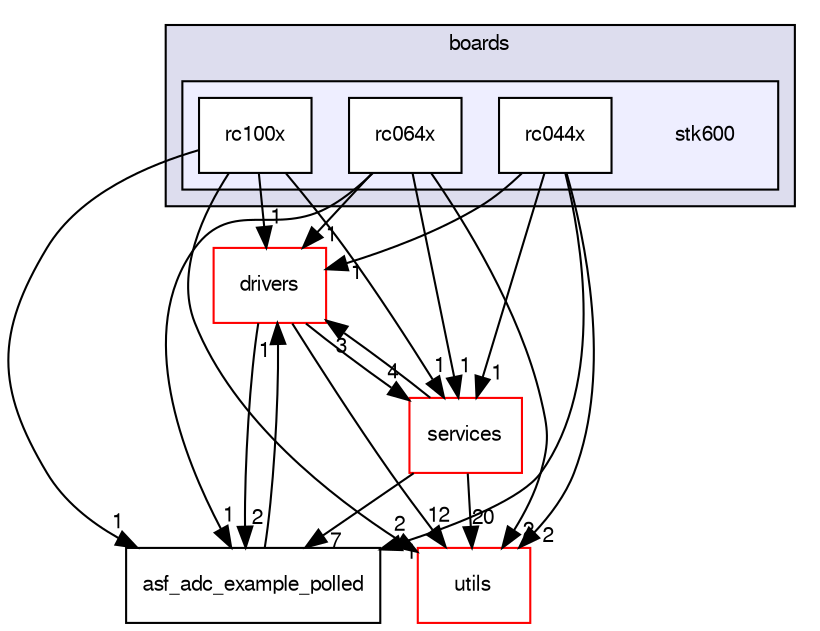 digraph G {
  compound=true
  node [ fontsize="10", fontname="FreeSans"];
  edge [ labelfontsize="10", labelfontname="FreeSans"];
  subgraph clusterdir_ceaab40597b0bf8807a94aba0a007ee7 {
    graph [ bgcolor="#ddddee", pencolor="black", label="boards" fontname="FreeSans", fontsize="10", URL="dir_ceaab40597b0bf8807a94aba0a007ee7.html"]
  subgraph clusterdir_51fe473b51ecf7e62fe74d21b4e358cd {
    graph [ bgcolor="#eeeeff", pencolor="black", label="" URL="dir_51fe473b51ecf7e62fe74d21b4e358cd.html"];
    dir_51fe473b51ecf7e62fe74d21b4e358cd [shape=plaintext label="stk600"];
    dir_a757fa5ce4493c3fb28e26d4505884cd [shape=box label="rc044x" color="black" fillcolor="white" style="filled" URL="dir_a757fa5ce4493c3fb28e26d4505884cd.html"];
    dir_a3ba76895e9692275b3b946f1a3f1c7d [shape=box label="rc064x" color="black" fillcolor="white" style="filled" URL="dir_a3ba76895e9692275b3b946f1a3f1c7d.html"];
    dir_0d8d737dc9bf5e9b5e74e6bfb431ecd9 [shape=box label="rc100x" color="black" fillcolor="white" style="filled" URL="dir_0d8d737dc9bf5e9b5e74e6bfb431ecd9.html"];
  }
  }
  dir_48d7c75bc2d65fbf40aa264a7dbfade3 [shape=box label="drivers" fillcolor="white" style="filled" color="red" URL="dir_48d7c75bc2d65fbf40aa264a7dbfade3.html"];
  dir_a3daf184e2a07ef4b49807f50f1e84df [shape=box label="asf_adc_example_polled" URL="dir_a3daf184e2a07ef4b49807f50f1e84df.html"];
  dir_6df56000e9397a0e5b9a9ad92f20af68 [shape=box label="services" fillcolor="white" style="filled" color="red" URL="dir_6df56000e9397a0e5b9a9ad92f20af68.html"];
  dir_e74a7c641d1b032fbb218d42b422d49b [shape=box label="utils" fillcolor="white" style="filled" color="red" URL="dir_e74a7c641d1b032fbb218d42b422d49b.html"];
  dir_48d7c75bc2d65fbf40aa264a7dbfade3->dir_a3daf184e2a07ef4b49807f50f1e84df [headlabel="2", labeldistance=1.5 headhref="dir_000009_000037.html"];
  dir_48d7c75bc2d65fbf40aa264a7dbfade3->dir_6df56000e9397a0e5b9a9ad92f20af68 [headlabel="4", labeldistance=1.5 headhref="dir_000009_000017.html"];
  dir_48d7c75bc2d65fbf40aa264a7dbfade3->dir_e74a7c641d1b032fbb218d42b422d49b [headlabel="12", labeldistance=1.5 headhref="dir_000009_000029.html"];
  dir_a3daf184e2a07ef4b49807f50f1e84df->dir_48d7c75bc2d65fbf40aa264a7dbfade3 [headlabel="1", labeldistance=1.5 headhref="dir_000037_000009.html"];
  dir_6df56000e9397a0e5b9a9ad92f20af68->dir_48d7c75bc2d65fbf40aa264a7dbfade3 [headlabel="3", labeldistance=1.5 headhref="dir_000017_000009.html"];
  dir_6df56000e9397a0e5b9a9ad92f20af68->dir_a3daf184e2a07ef4b49807f50f1e84df [headlabel="7", labeldistance=1.5 headhref="dir_000017_000037.html"];
  dir_6df56000e9397a0e5b9a9ad92f20af68->dir_e74a7c641d1b032fbb218d42b422d49b [headlabel="20", labeldistance=1.5 headhref="dir_000017_000029.html"];
  dir_0d8d737dc9bf5e9b5e74e6bfb431ecd9->dir_48d7c75bc2d65fbf40aa264a7dbfade3 [headlabel="1", labeldistance=1.5 headhref="dir_000006_000009.html"];
  dir_0d8d737dc9bf5e9b5e74e6bfb431ecd9->dir_a3daf184e2a07ef4b49807f50f1e84df [headlabel="1", labeldistance=1.5 headhref="dir_000006_000037.html"];
  dir_0d8d737dc9bf5e9b5e74e6bfb431ecd9->dir_6df56000e9397a0e5b9a9ad92f20af68 [headlabel="1", labeldistance=1.5 headhref="dir_000006_000017.html"];
  dir_0d8d737dc9bf5e9b5e74e6bfb431ecd9->dir_e74a7c641d1b032fbb218d42b422d49b [headlabel="2", labeldistance=1.5 headhref="dir_000006_000029.html"];
  dir_a3ba76895e9692275b3b946f1a3f1c7d->dir_48d7c75bc2d65fbf40aa264a7dbfade3 [headlabel="1", labeldistance=1.5 headhref="dir_000005_000009.html"];
  dir_a3ba76895e9692275b3b946f1a3f1c7d->dir_a3daf184e2a07ef4b49807f50f1e84df [headlabel="1", labeldistance=1.5 headhref="dir_000005_000037.html"];
  dir_a3ba76895e9692275b3b946f1a3f1c7d->dir_6df56000e9397a0e5b9a9ad92f20af68 [headlabel="1", labeldistance=1.5 headhref="dir_000005_000017.html"];
  dir_a3ba76895e9692275b3b946f1a3f1c7d->dir_e74a7c641d1b032fbb218d42b422d49b [headlabel="2", labeldistance=1.5 headhref="dir_000005_000029.html"];
  dir_a757fa5ce4493c3fb28e26d4505884cd->dir_48d7c75bc2d65fbf40aa264a7dbfade3 [headlabel="1", labeldistance=1.5 headhref="dir_000004_000009.html"];
  dir_a757fa5ce4493c3fb28e26d4505884cd->dir_a3daf184e2a07ef4b49807f50f1e84df [headlabel="1", labeldistance=1.5 headhref="dir_000004_000037.html"];
  dir_a757fa5ce4493c3fb28e26d4505884cd->dir_6df56000e9397a0e5b9a9ad92f20af68 [headlabel="1", labeldistance=1.5 headhref="dir_000004_000017.html"];
  dir_a757fa5ce4493c3fb28e26d4505884cd->dir_e74a7c641d1b032fbb218d42b422d49b [headlabel="2", labeldistance=1.5 headhref="dir_000004_000029.html"];
}
